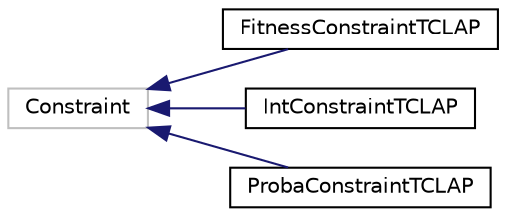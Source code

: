 digraph "Graphical Class Hierarchy"
{
  edge [fontname="Helvetica",fontsize="10",labelfontname="Helvetica",labelfontsize="10"];
  node [fontname="Helvetica",fontsize="10",shape=record];
  rankdir="LR";
  Node6 [label="Constraint",height=0.2,width=0.4,color="grey75", fillcolor="white", style="filled"];
  Node6 -> Node0 [dir="back",color="midnightblue",fontsize="10",style="solid",fontname="Helvetica"];
  Node0 [label="FitnessConstraintTCLAP",height=0.2,width=0.4,color="black", fillcolor="white", style="filled",URL="$class_fitness_constraint_t_c_l_a_p.html",tooltip="Constraint -1 < x. "];
  Node6 -> Node8 [dir="back",color="midnightblue",fontsize="10",style="solid",fontname="Helvetica"];
  Node8 [label="IntConstraintTCLAP",height=0.2,width=0.4,color="black", fillcolor="white", style="filled",URL="$class_int_constraint_t_c_l_a_p.html",tooltip="Constraint is to be different and greater than 0. "];
  Node6 -> Node9 [dir="back",color="midnightblue",fontsize="10",style="solid",fontname="Helvetica"];
  Node9 [label="ProbaConstraintTCLAP",height=0.2,width=0.4,color="black", fillcolor="white", style="filled",URL="$class_proba_constraint_t_c_l_a_p.html"];
}
